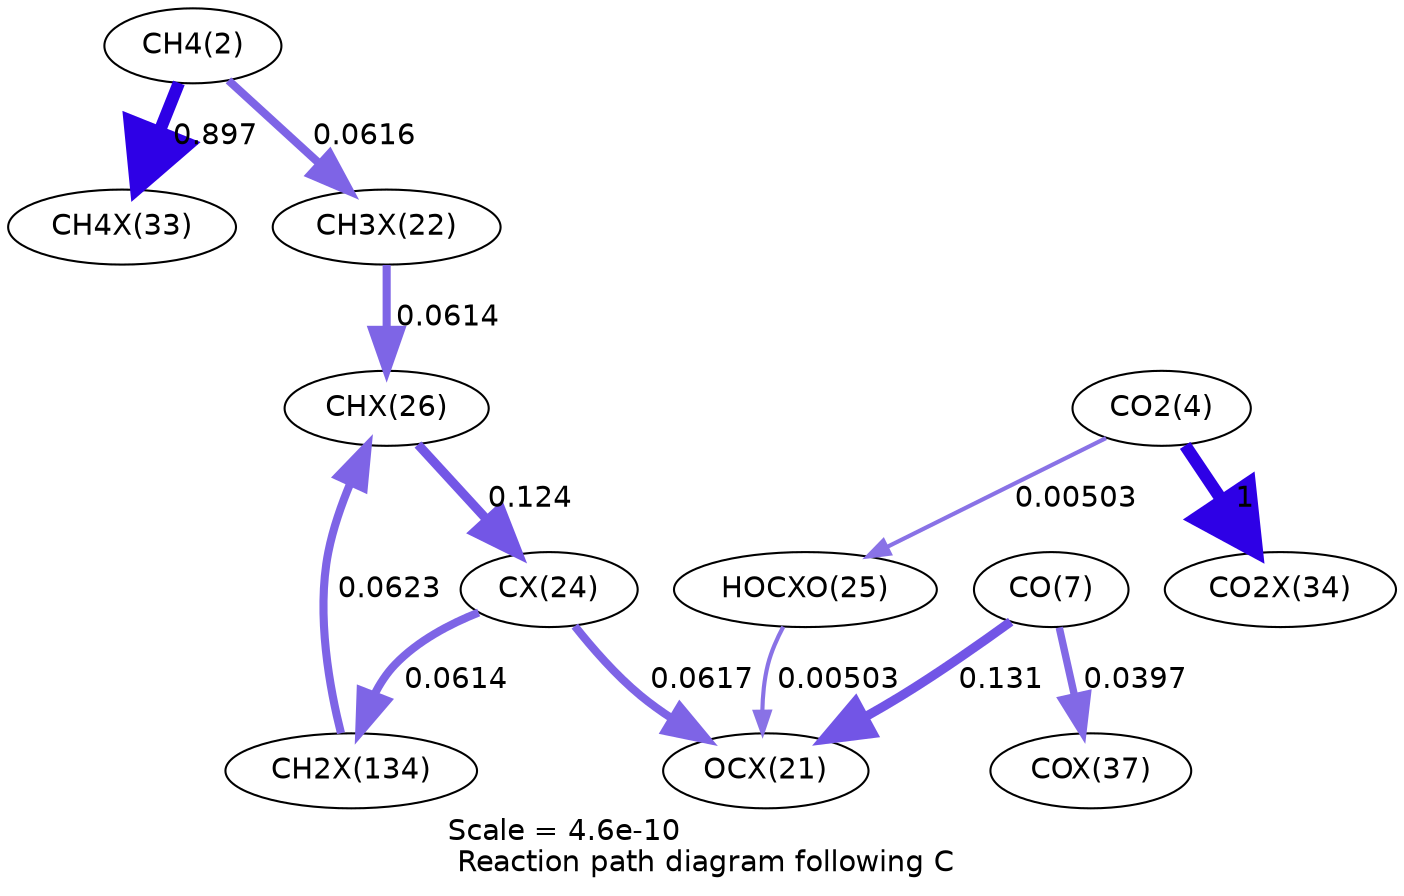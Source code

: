 digraph reaction_paths {
center=1;
s4 -> s31[fontname="Helvetica", penwidth=5.92, arrowsize=2.96, color="0.7, 1.4, 0.9"
, label=" 0.897"];
s4 -> s25[fontname="Helvetica", penwidth=3.9, arrowsize=1.95, color="0.7, 0.562, 0.9"
, label=" 0.0616"];
s25 -> s29[fontname="Helvetica", penwidth=3.89, arrowsize=1.95, color="0.7, 0.561, 0.9"
, label=" 0.0614"];
s37 -> s29[fontname="Helvetica", penwidth=3.9, arrowsize=1.95, color="0.7, 0.562, 0.9"
, label=" 0.0623"];
s27 -> s37[fontname="Helvetica", penwidth=3.89, arrowsize=1.95, color="0.7, 0.561, 0.9"
, label=" 0.0614"];
s29 -> s27[fontname="Helvetica", penwidth=4.42, arrowsize=2.21, color="0.7, 0.624, 0.9"
, label=" 0.124"];
s27 -> s24[fontname="Helvetica", penwidth=3.9, arrowsize=1.95, color="0.7, 0.562, 0.9"
, label=" 0.0617"];
s9 -> s24[fontname="Helvetica", penwidth=4.46, arrowsize=2.23, color="0.7, 0.631, 0.9"
, label=" 0.131"];
s9 -> s35[fontname="Helvetica", penwidth=3.56, arrowsize=1.78, color="0.7, 0.54, 0.9"
, label=" 0.0397"];
s28 -> s24[fontname="Helvetica", penwidth=2, arrowsize=1, color="0.7, 0.505, 0.9"
, label=" 0.00503"];
s6 -> s28[fontname="Helvetica", penwidth=2, arrowsize=1, color="0.7, 0.505, 0.9"
, label=" 0.00503"];
s6 -> s32[fontname="Helvetica", penwidth=6, arrowsize=3, color="0.7, 1.5, 0.9"
, label=" 1"];
s4 [ fontname="Helvetica", label="CH4(2)"];
s6 [ fontname="Helvetica", label="CO2(4)"];
s9 [ fontname="Helvetica", label="CO(7)"];
s24 [ fontname="Helvetica", label="OCX(21)"];
s25 [ fontname="Helvetica", label="CH3X(22)"];
s27 [ fontname="Helvetica", label="CX(24)"];
s28 [ fontname="Helvetica", label="HOCXO(25)"];
s29 [ fontname="Helvetica", label="CHX(26)"];
s31 [ fontname="Helvetica", label="CH4X(33)"];
s32 [ fontname="Helvetica", label="CO2X(34)"];
s35 [ fontname="Helvetica", label="COX(37)"];
s37 [ fontname="Helvetica", label="CH2X(134)"];
 label = "Scale = 4.6e-10\l Reaction path diagram following C";
 fontname = "Helvetica";
}
